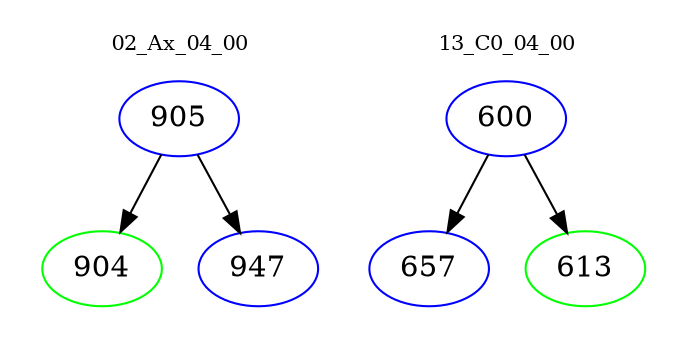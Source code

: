 digraph{
subgraph cluster_0 {
color = white
label = "02_Ax_04_00";
fontsize=10;
T0_905 [label="905", color="blue"]
T0_905 -> T0_904 [color="black"]
T0_904 [label="904", color="green"]
T0_905 -> T0_947 [color="black"]
T0_947 [label="947", color="blue"]
}
subgraph cluster_1 {
color = white
label = "13_C0_04_00";
fontsize=10;
T1_600 [label="600", color="blue"]
T1_600 -> T1_657 [color="black"]
T1_657 [label="657", color="blue"]
T1_600 -> T1_613 [color="black"]
T1_613 [label="613", color="green"]
}
}
